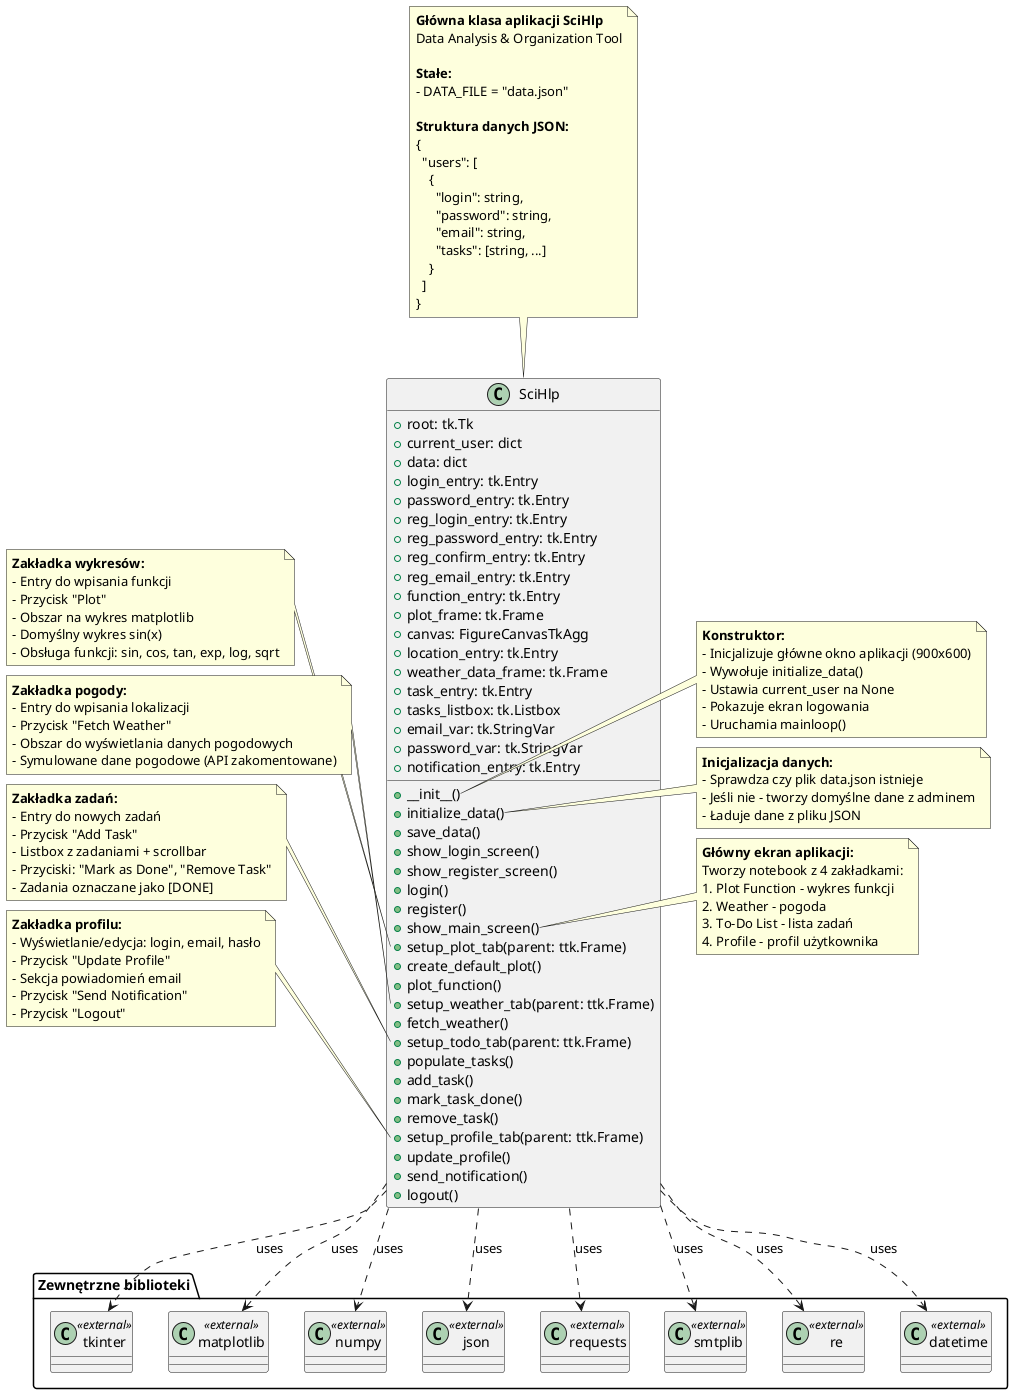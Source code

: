 @startuml
!define PRIVATE -
!define PUBLIC +

class SciHlp {
    +root: tk.Tk
    +current_user: dict
    +data: dict
    +login_entry: tk.Entry
    +password_entry: tk.Entry
    +reg_login_entry: tk.Entry
    +reg_password_entry: tk.Entry
    +reg_confirm_entry: tk.Entry
    +reg_email_entry: tk.Entry
    +function_entry: tk.Entry
    +plot_frame: tk.Frame
    +canvas: FigureCanvasTkAgg
    +location_entry: tk.Entry
    +weather_data_frame: tk.Frame
    +task_entry: tk.Entry
    +tasks_listbox: tk.Listbox
    +email_var: tk.StringVar
    +password_var: tk.StringVar
    +notification_entry: tk.Entry
    
    +__init__()
    +initialize_data()
    +save_data()
    +show_login_screen()
    +show_register_screen()
    +login()
    +register()
    +show_main_screen()
    +setup_plot_tab(parent: ttk.Frame)
    +create_default_plot()
    +plot_function()
    +setup_weather_tab(parent: ttk.Frame)
    +fetch_weather()
    +setup_todo_tab(parent: ttk.Frame)
    +populate_tasks()
    +add_task()
    +mark_task_done()
    +remove_task()
    +setup_profile_tab(parent: ttk.Frame)
    +update_profile()
    +send_notification()
    +logout()
}

note top of SciHlp
**Główna klasa aplikacji SciHlp**
Data Analysis & Organization Tool

**Stałe:**
- DATA_FILE = "data.json"

**Struktura danych JSON:**
{
  "users": [
    {
      "login": string,
      "password": string,
      "email": string,
      "tasks": [string, ...]
    }
  ]
}
end note

package "Zewnętrzne biblioteki" {
    class tkinter <<external>>
    class matplotlib <<external>>
    class numpy <<external>>
    class json <<external>>
    class requests <<external>>
    class smtplib <<external>>
    class re <<external>>
    class datetime <<external>>
}

SciHlp ..> tkinter : uses
SciHlp ..> matplotlib : uses
SciHlp ..> numpy : uses
SciHlp ..> json : uses
SciHlp ..> requests : uses
SciHlp ..> smtplib : uses
SciHlp ..> re : uses
SciHlp ..> datetime : uses

note right of SciHlp::__init__
**Konstruktor:**
- Inicjalizuje główne okno aplikacji (900x600)
- Wywołuje initialize_data()
- Ustawia current_user na None
- Pokazuje ekran logowania
- Uruchamia mainloop()
end note

note right of SciHlp::initialize_data
**Inicjalizacja danych:**
- Sprawdza czy plik data.json istnieje
- Jeśli nie - tworzy domyślne dane z adminem
- Ładuje dane z pliku JSON
end note

note right of SciHlp::show_main_screen
**Główny ekran aplikacji:**
Tworzy notebook z 4 zakładkami:
1. Plot Function - wykres funkcji
2. Weather - pogoda
3. To-Do List - lista zadań
4. Profile - profil użytkownika
end note

note left of SciHlp::setup_plot_tab
**Zakładka wykresów:**
- Entry do wpisania funkcji
- Przycisk "Plot"
- Obszar na wykres matplotlib
- Domyślny wykres sin(x)
- Obsługa funkcji: sin, cos, tan, exp, log, sqrt
end note

note left of SciHlp::setup_weather_tab
**Zakładka pogody:**
- Entry do wpisania lokalizacji
- Przycisk "Fetch Weather"
- Obszar do wyświetlania danych pogodowych
- Symulowane dane pogodowe (API zakomentowane)
end note

note left of SciHlp::setup_todo_tab
**Zakładka zadań:**
- Entry do nowych zadań
- Przycisk "Add Task"
- Listbox z zadaniami + scrollbar
- Przyciski: "Mark as Done", "Remove Task"
- Zadania oznaczane jako [DONE]
end note

note left of SciHlp::setup_profile_tab
**Zakładka profilu:**
- Wyświetlanie/edycja: login, email, hasło
- Przycisk "Update Profile"
- Sekcja powiadomień email
- Przycisk "Send Notification"
- Przycisk "Logout"
end note
@enduml
